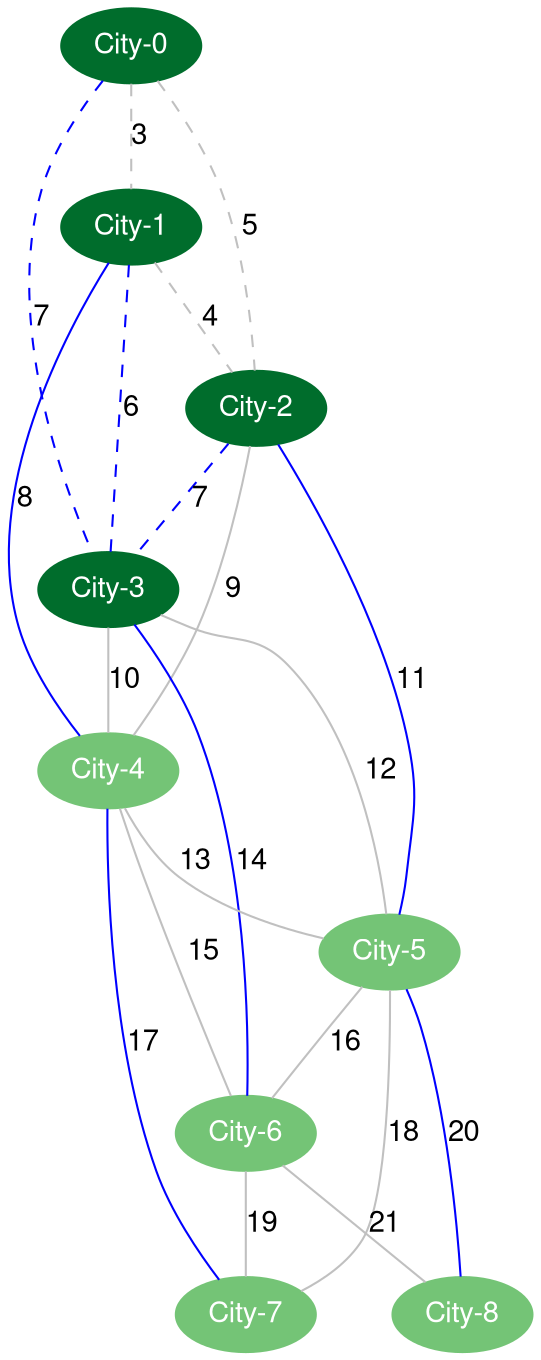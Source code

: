 strict graph G{    fontname="Helvetica,Arial,sans-serif"
    node [fontname="Helvetica,Arial,sans-serif",colorscheme=greens9]
    edge [fontname="Helvetica,Arial,sans-serif"]
0 [label="City-0", style=filled, color=8,fontcolor=white]
1 [label="City-1", style=filled, color=8,fontcolor=white]
2 [label="City-2", style=filled, color=8,fontcolor=white]
3 [label="City-3", style=filled, color=8,fontcolor=white]
4 [label="City-4", style=filled, color=5,fontcolor=white]
5 [label="City-5", style=filled, color=5,fontcolor=white]
6 [label="City-6", style=filled, color=5,fontcolor=white]
7 [label="City-7", style=filled, color=5,fontcolor=white]
8 [label="City-8", style=filled, color=5,fontcolor=white]
0 -- 1 [label=3, style=dashed, color=gray]
0 -- 2 [label=5, style=dashed, color=gray]
0 -- 3 [label=7, style=dashed, color=gray]
1 -- 2 [label=4, style=dashed, color=gray]
1 -- 3 [label=6, style=dashed, color=gray]
1 -- 4 [label=8, style=line, color=gray]
2 -- 3 [label=7, style=dashed, color=gray]
2 -- 4 [label=9, style=line, color=gray]
2 -- 5 [label=11, style=line, color=gray]
3 -- 4 [label=10, style=line, color=gray]
3 -- 5 [label=12, style=line, color=gray]
3 -- 6 [label=14, style=line, color=gray]
4 -- 5 [label=13, style=line, color=gray]
4 -- 6 [label=15, style=line, color=gray]
4 -- 7 [label=17, style=line, color=gray]
5 -- 6 [label=16, style=line, color=gray]
5 -- 7 [label=18, style=line, color=gray]
5 -- 8 [label=20, style=line, color=gray]
6 -- 7 [label=19, style=line, color=gray]
6 -- 8 [label=21, style=line, color=gray]
0 -- 3 [label=7, style=dashed, color=blue]
2 -- 3 [label=7, style=dashed, color=blue]
1 -- 3 [label=6, style=dashed, color=blue]
4 -- 1 [label=8, style=line, color=blue]
5 -- 2 [label=11, style=line, color=blue]
6 -- 3 [label=14, style=line, color=blue]
7 -- 4 [label=17, style=line, color=blue]
4 -- 1 [label=8, style=line, color=blue]
8 -- 5 [label=20, style=line, color=blue]
5 -- 2 [label=11, style=line, color=blue]
}